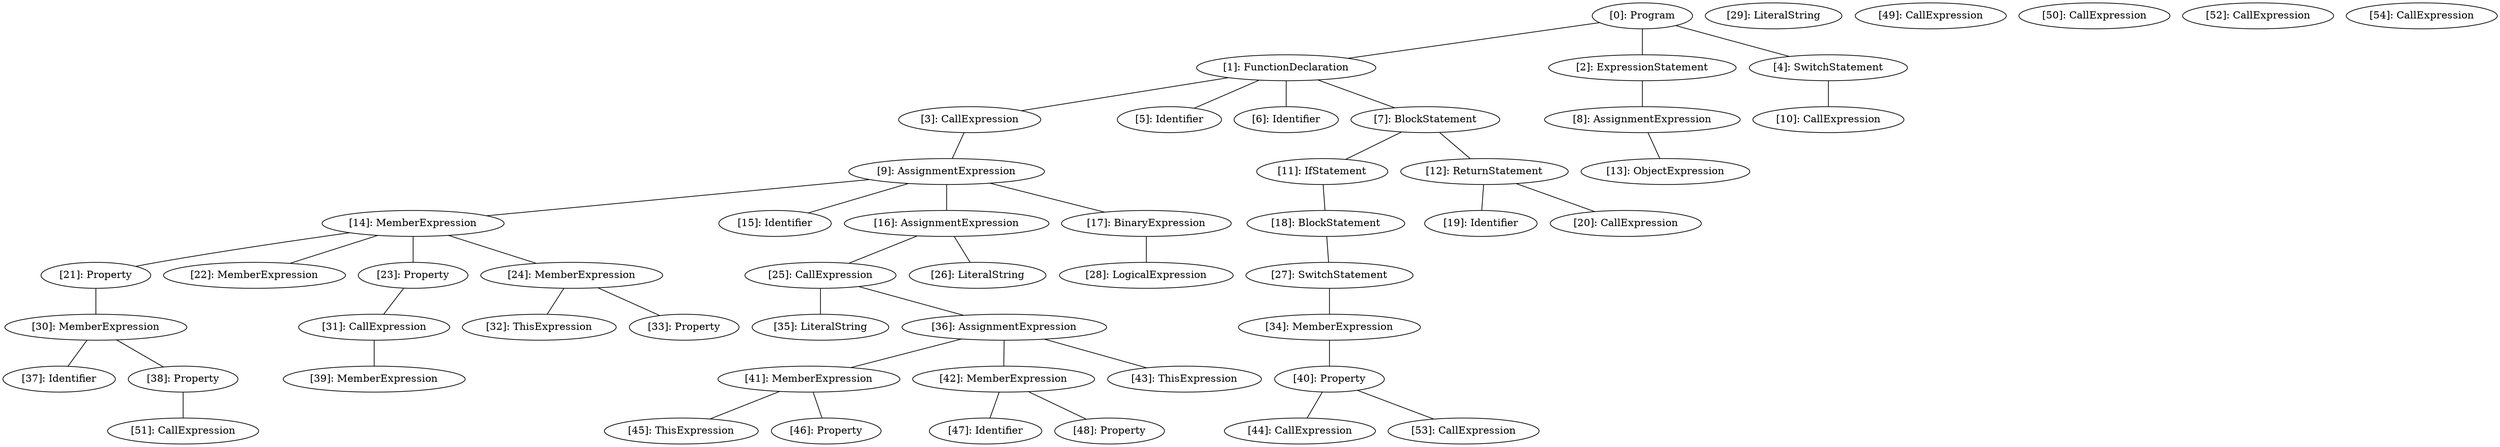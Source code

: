 // Result
graph {
	0 [label="[0]: Program"]
	1 [label="[1]: FunctionDeclaration"]
	2 [label="[2]: ExpressionStatement"]
	3 [label="[3]: CallExpression"]
	4 [label="[4]: SwitchStatement"]
	5 [label="[5]: Identifier"]
	6 [label="[6]: Identifier"]
	7 [label="[7]: BlockStatement"]
	8 [label="[8]: AssignmentExpression"]
	9 [label="[9]: AssignmentExpression"]
	10 [label="[10]: CallExpression"]
	11 [label="[11]: IfStatement"]
	12 [label="[12]: ReturnStatement"]
	13 [label="[13]: ObjectExpression"]
	14 [label="[14]: MemberExpression"]
	15 [label="[15]: Identifier"]
	16 [label="[16]: AssignmentExpression"]
	17 [label="[17]: BinaryExpression"]
	18 [label="[18]: BlockStatement"]
	19 [label="[19]: Identifier"]
	20 [label="[20]: CallExpression"]
	21 [label="[21]: Property"]
	22 [label="[22]: MemberExpression"]
	23 [label="[23]: Property"]
	24 [label="[24]: MemberExpression"]
	25 [label="[25]: CallExpression"]
	26 [label="[26]: LiteralString"]
	27 [label="[27]: SwitchStatement"]
	28 [label="[28]: LogicalExpression"]
	29 [label="[29]: LiteralString"]
	30 [label="[30]: MemberExpression"]
	31 [label="[31]: CallExpression"]
	32 [label="[32]: ThisExpression"]
	33 [label="[33]: Property"]
	34 [label="[34]: MemberExpression"]
	35 [label="[35]: LiteralString"]
	36 [label="[36]: AssignmentExpression"]
	37 [label="[37]: Identifier"]
	38 [label="[38]: Property"]
	39 [label="[39]: MemberExpression"]
	40 [label="[40]: Property"]
	41 [label="[41]: MemberExpression"]
	42 [label="[42]: MemberExpression"]
	43 [label="[43]: ThisExpression"]
	44 [label="[44]: CallExpression"]
	45 [label="[45]: ThisExpression"]
	46 [label="[46]: Property"]
	47 [label="[47]: Identifier"]
	48 [label="[48]: Property"]
	49 [label="[49]: CallExpression"]
	50 [label="[50]: CallExpression"]
	51 [label="[51]: CallExpression"]
	52 [label="[52]: CallExpression"]
	53 [label="[53]: CallExpression"]
	54 [label="[54]: CallExpression"]
	0 -- 1
	0 -- 2
	0 -- 4
	1 -- 3
	1 -- 5
	1 -- 6
	1 -- 7
	2 -- 8
	3 -- 9
	4 -- 10
	7 -- 11
	7 -- 12
	8 -- 13
	9 -- 14
	9 -- 15
	9 -- 16
	9 -- 17
	11 -- 18
	12 -- 19
	12 -- 20
	14 -- 21
	14 -- 22
	14 -- 23
	14 -- 24
	16 -- 25
	16 -- 26
	17 -- 28
	18 -- 27
	21 -- 30
	23 -- 31
	24 -- 32
	24 -- 33
	25 -- 35
	25 -- 36
	27 -- 34
	30 -- 37
	30 -- 38
	31 -- 39
	34 -- 40
	36 -- 41
	36 -- 42
	36 -- 43
	38 -- 51
	40 -- 44
	40 -- 53
	41 -- 45
	41 -- 46
	42 -- 47
	42 -- 48
}
